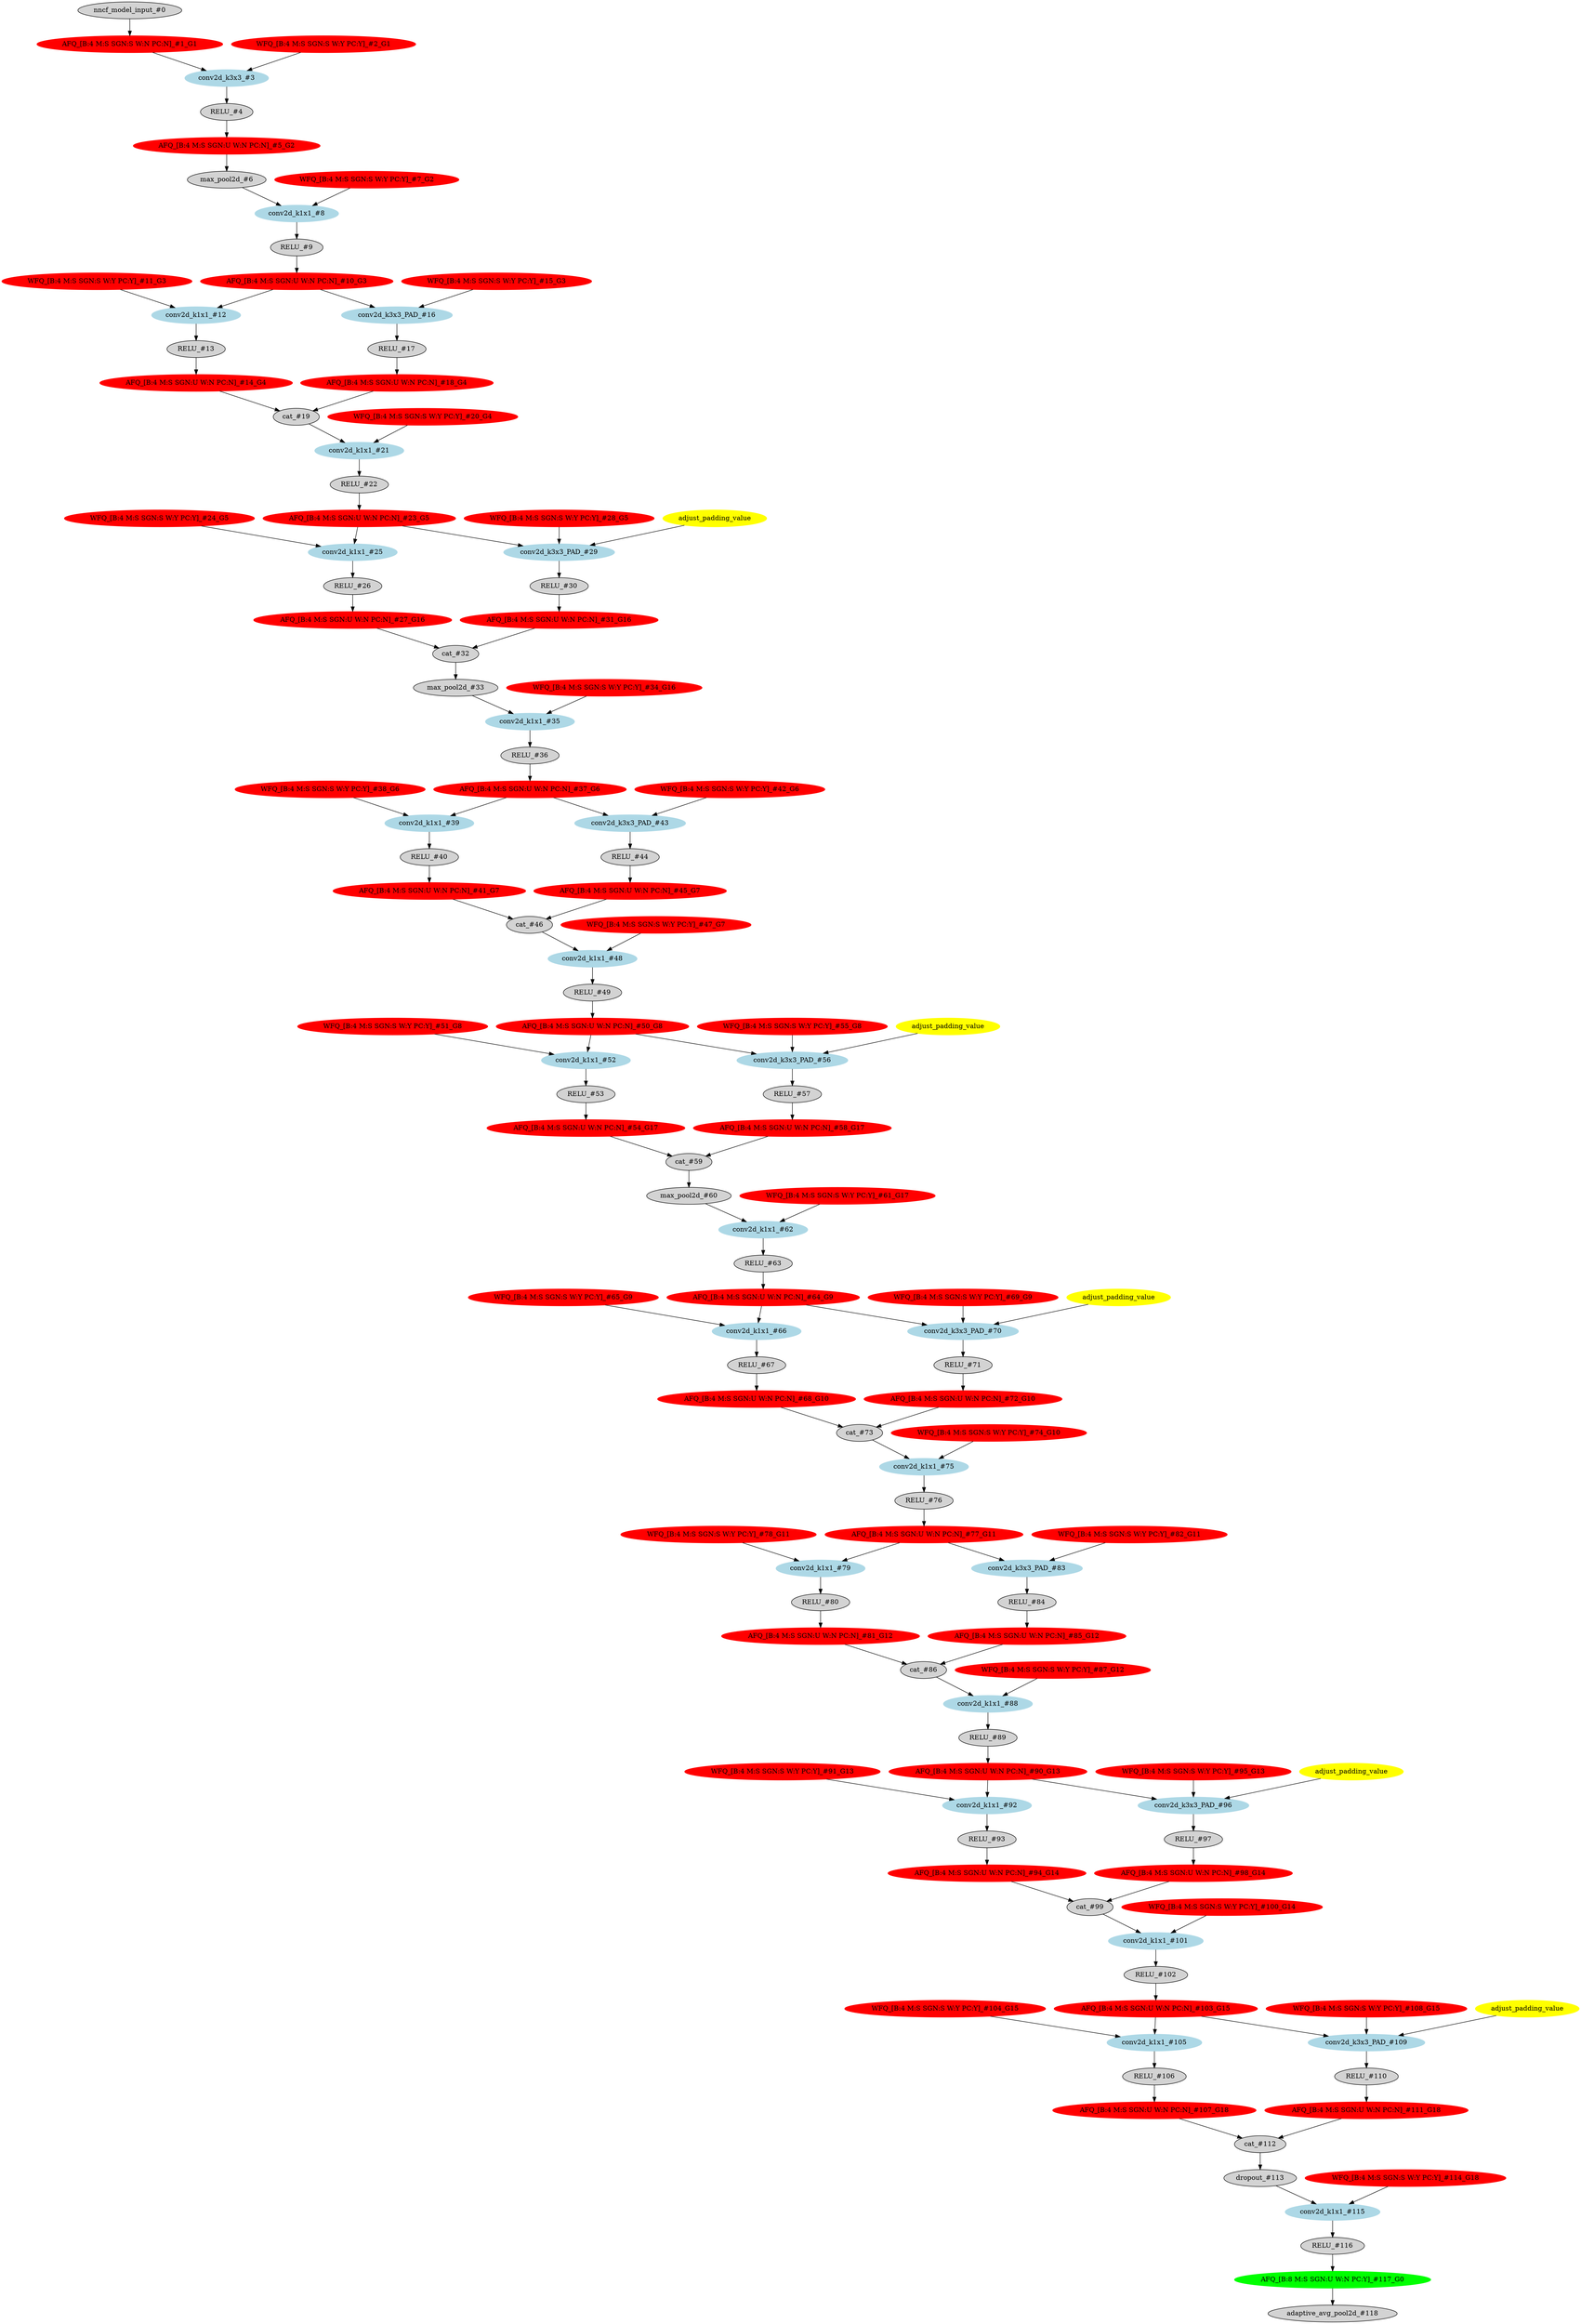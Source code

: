 strict digraph  {
"0 /nncf_model_input" [id=0, label="nncf_model_input_#0", scope="", style=filled, type=nncf_model_input];
"1 SymmetricQuantizer/symmetric_quantize" [color=red, id=1, label="AFQ_[B:4 M:S SGN:S W:N PC:N]_#1_G1", scope=SymmetricQuantizer, style=filled, type=symmetric_quantize];
"2 SqueezeNet/Sequential[features]/NNCFConv2d[0]/ModuleDict[pre_ops]/UpdateWeight[0]/SymmetricQuantizer[op]/symmetric_quantize" [color=red, id=2, label="WFQ_[B:4 M:S SGN:S W:Y PC:Y]_#2_G1", scope="SqueezeNet/Sequential[features]/NNCFConv2d[0]/ModuleDict[pre_ops]/UpdateWeight[0]/SymmetricQuantizer[op]", style=filled, type=symmetric_quantize];
"3 SqueezeNet/Sequential[features]/NNCFConv2d[0]/conv2d" [color=lightblue, id=3, label="conv2d_k3x3_#3", scope="SqueezeNet/Sequential[features]/NNCFConv2d[0]", style=filled, type=conv2d];
"4 SqueezeNet/Sequential[features]/ReLU[1]/RELU" [id=4, label="RELU_#4", scope="SqueezeNet/Sequential[features]/ReLU[1]", style=filled, type=RELU];
"5 SqueezeNet/Sequential[features]/ReLU[1]/SymmetricQuantizer/symmetric_quantize" [color=red, id=5, label="AFQ_[B:4 M:S SGN:U W:N PC:N]_#5_G2", scope="SqueezeNet/Sequential[features]/ReLU[1]/SymmetricQuantizer", style=filled, type=symmetric_quantize];
"6 SqueezeNet/Sequential[features]/MaxPool2d[2]/max_pool2d" [id=6, label="max_pool2d_#6", scope="SqueezeNet/Sequential[features]/MaxPool2d[2]", style=filled, type=max_pool2d];
"7 SqueezeNet/Sequential[features]/Fire[3]/NNCFConv2d[squeeze]/ModuleDict[pre_ops]/UpdateWeight[0]/SymmetricQuantizer[op]/symmetric_quantize" [color=red, id=7, label="WFQ_[B:4 M:S SGN:S W:Y PC:Y]_#7_G2", scope="SqueezeNet/Sequential[features]/Fire[3]/NNCFConv2d[squeeze]/ModuleDict[pre_ops]/UpdateWeight[0]/SymmetricQuantizer[op]", style=filled, type=symmetric_quantize];
"8 SqueezeNet/Sequential[features]/Fire[3]/NNCFConv2d[squeeze]/conv2d" [color=lightblue, id=8, label="conv2d_k1x1_#8", scope="SqueezeNet/Sequential[features]/Fire[3]/NNCFConv2d[squeeze]", style=filled, type=conv2d];
"9 SqueezeNet/Sequential[features]/Fire[3]/ReLU[squeeze_activation]/RELU" [id=9, label="RELU_#9", scope="SqueezeNet/Sequential[features]/Fire[3]/ReLU[squeeze_activation]", style=filled, type=RELU];
"10 SqueezeNet/Sequential[features]/Fire[3]/ReLU[squeeze_activation]/SymmetricQuantizer/symmetric_quantize" [color=red, id=10, label="AFQ_[B:4 M:S SGN:U W:N PC:N]_#10_G3", scope="SqueezeNet/Sequential[features]/Fire[3]/ReLU[squeeze_activation]/SymmetricQuantizer", style=filled, type=symmetric_quantize];
"11 SqueezeNet/Sequential[features]/Fire[3]/NNCFConv2d[expand1x1]/ModuleDict[pre_ops]/UpdateWeight[0]/SymmetricQuantizer[op]/symmetric_quantize" [color=red, id=11, label="WFQ_[B:4 M:S SGN:S W:Y PC:Y]_#11_G3", scope="SqueezeNet/Sequential[features]/Fire[3]/NNCFConv2d[expand1x1]/ModuleDict[pre_ops]/UpdateWeight[0]/SymmetricQuantizer[op]", style=filled, type=symmetric_quantize];
"12 SqueezeNet/Sequential[features]/Fire[3]/NNCFConv2d[expand1x1]/conv2d" [color=lightblue, id=12, label="conv2d_k1x1_#12", scope="SqueezeNet/Sequential[features]/Fire[3]/NNCFConv2d[expand1x1]", style=filled, type=conv2d];
"13 SqueezeNet/Sequential[features]/Fire[3]/ReLU[expand1x1_activation]/RELU" [id=13, label="RELU_#13", scope="SqueezeNet/Sequential[features]/Fire[3]/ReLU[expand1x1_activation]", style=filled, type=RELU];
"14 SqueezeNet/Sequential[features]/Fire[3]/ReLU[expand1x1_activation]/SymmetricQuantizer/symmetric_quantize" [color=red, id=14, label="AFQ_[B:4 M:S SGN:U W:N PC:N]_#14_G4", scope="SqueezeNet/Sequential[features]/Fire[3]/ReLU[expand1x1_activation]/SymmetricQuantizer", style=filled, type=symmetric_quantize];
"15 SqueezeNet/Sequential[features]/Fire[3]/NNCFConv2d[expand3x3]/ModuleDict[pre_ops]/UpdateWeight[0]/SymmetricQuantizer[op]/symmetric_quantize" [color=red, id=15, label="WFQ_[B:4 M:S SGN:S W:Y PC:Y]_#15_G3", scope="SqueezeNet/Sequential[features]/Fire[3]/NNCFConv2d[expand3x3]/ModuleDict[pre_ops]/UpdateWeight[0]/SymmetricQuantizer[op]", style=filled, type=symmetric_quantize];
"16 SqueezeNet/Sequential[features]/Fire[3]/NNCFConv2d[expand3x3]/conv2d" [color=lightblue, id=16, label="conv2d_k3x3_PAD_#16", scope="SqueezeNet/Sequential[features]/Fire[3]/NNCFConv2d[expand3x3]", style=filled, type=conv2d];
"17 SqueezeNet/Sequential[features]/Fire[3]/ReLU[expand3x3_activation]/RELU" [id=17, label="RELU_#17", scope="SqueezeNet/Sequential[features]/Fire[3]/ReLU[expand3x3_activation]", style=filled, type=RELU];
"18 SqueezeNet/Sequential[features]/Fire[3]/ReLU[expand3x3_activation]/SymmetricQuantizer/symmetric_quantize" [color=red, id=18, label="AFQ_[B:4 M:S SGN:U W:N PC:N]_#18_G4", scope="SqueezeNet/Sequential[features]/Fire[3]/ReLU[expand3x3_activation]/SymmetricQuantizer", style=filled, type=symmetric_quantize];
"19 SqueezeNet/Sequential[features]/Fire[3]/cat" [id=19, label="cat_#19", scope="SqueezeNet/Sequential[features]/Fire[3]", style=filled, type=cat];
"20 SqueezeNet/Sequential[features]/Fire[4]/NNCFConv2d[squeeze]/ModuleDict[pre_ops]/UpdateWeight[0]/SymmetricQuantizer[op]/symmetric_quantize" [color=red, id=20, label="WFQ_[B:4 M:S SGN:S W:Y PC:Y]_#20_G4", scope="SqueezeNet/Sequential[features]/Fire[4]/NNCFConv2d[squeeze]/ModuleDict[pre_ops]/UpdateWeight[0]/SymmetricQuantizer[op]", style=filled, type=symmetric_quantize];
"21 SqueezeNet/Sequential[features]/Fire[4]/NNCFConv2d[squeeze]/conv2d" [color=lightblue, id=21, label="conv2d_k1x1_#21", scope="SqueezeNet/Sequential[features]/Fire[4]/NNCFConv2d[squeeze]", style=filled, type=conv2d];
"22 SqueezeNet/Sequential[features]/Fire[4]/ReLU[squeeze_activation]/RELU" [id=22, label="RELU_#22", scope="SqueezeNet/Sequential[features]/Fire[4]/ReLU[squeeze_activation]", style=filled, type=RELU];
"23 SqueezeNet/Sequential[features]/Fire[4]/ReLU[squeeze_activation]/SymmetricQuantizer/symmetric_quantize" [color=red, id=23, label="AFQ_[B:4 M:S SGN:U W:N PC:N]_#23_G5", scope="SqueezeNet/Sequential[features]/Fire[4]/ReLU[squeeze_activation]/SymmetricQuantizer", style=filled, type=symmetric_quantize];
"24 SqueezeNet/Sequential[features]/Fire[4]/NNCFConv2d[expand1x1]/ModuleDict[pre_ops]/UpdateWeight[0]/SymmetricQuantizer[op]/symmetric_quantize" [color=red, id=24, label="WFQ_[B:4 M:S SGN:S W:Y PC:Y]_#24_G5", scope="SqueezeNet/Sequential[features]/Fire[4]/NNCFConv2d[expand1x1]/ModuleDict[pre_ops]/UpdateWeight[0]/SymmetricQuantizer[op]", style=filled, type=symmetric_quantize];
"25 SqueezeNet/Sequential[features]/Fire[4]/NNCFConv2d[expand1x1]/conv2d" [color=lightblue, id=25, label="conv2d_k1x1_#25", scope="SqueezeNet/Sequential[features]/Fire[4]/NNCFConv2d[expand1x1]", style=filled, type=conv2d];
"26 SqueezeNet/Sequential[features]/Fire[4]/ReLU[expand1x1_activation]/RELU" [id=26, label="RELU_#26", scope="SqueezeNet/Sequential[features]/Fire[4]/ReLU[expand1x1_activation]", style=filled, type=RELU];
"27 SqueezeNet/Sequential[features]/Fire[4]/ReLU[expand1x1_activation]/SymmetricQuantizer/symmetric_quantize" [color=red, id=27, label="AFQ_[B:4 M:S SGN:U W:N PC:N]_#27_G16", scope="SqueezeNet/Sequential[features]/Fire[4]/ReLU[expand1x1_activation]/SymmetricQuantizer", style=filled, type=symmetric_quantize];
"28 SqueezeNet/Sequential[features]/Fire[4]/NNCFConv2d[expand3x3]/ModuleDict[pre_ops]/UpdateWeight[1]/SymmetricQuantizer[op]/symmetric_quantize" [color=red, id=28, label="WFQ_[B:4 M:S SGN:S W:Y PC:Y]_#28_G5", scope="SqueezeNet/Sequential[features]/Fire[4]/NNCFConv2d[expand3x3]/ModuleDict[pre_ops]/UpdateWeight[1]/SymmetricQuantizer[op]", style=filled, type=symmetric_quantize];
"29 SqueezeNet/Sequential[features]/Fire[4]/NNCFConv2d[expand3x3]/conv2d" [color=lightblue, id=29, label="conv2d_k3x3_PAD_#29", scope="SqueezeNet/Sequential[features]/Fire[4]/NNCFConv2d[expand3x3]", style=filled, type=conv2d];
"30 SqueezeNet/Sequential[features]/Fire[4]/ReLU[expand3x3_activation]/RELU" [id=30, label="RELU_#30", scope="SqueezeNet/Sequential[features]/Fire[4]/ReLU[expand3x3_activation]", style=filled, type=RELU];
"31 SqueezeNet/Sequential[features]/Fire[4]/ReLU[expand3x3_activation]/SymmetricQuantizer/symmetric_quantize" [color=red, id=31, label="AFQ_[B:4 M:S SGN:U W:N PC:N]_#31_G16", scope="SqueezeNet/Sequential[features]/Fire[4]/ReLU[expand3x3_activation]/SymmetricQuantizer", style=filled, type=symmetric_quantize];
"32 SqueezeNet/Sequential[features]/Fire[4]/cat" [id=32, label="cat_#32", scope="SqueezeNet/Sequential[features]/Fire[4]", style=filled, type=cat];
"33 SqueezeNet/Sequential[features]/MaxPool2d[5]/max_pool2d" [id=33, label="max_pool2d_#33", scope="SqueezeNet/Sequential[features]/MaxPool2d[5]", style=filled, type=max_pool2d];
"34 SqueezeNet/Sequential[features]/Fire[6]/NNCFConv2d[squeeze]/ModuleDict[pre_ops]/UpdateWeight[0]/SymmetricQuantizer[op]/symmetric_quantize" [color=red, id=34, label="WFQ_[B:4 M:S SGN:S W:Y PC:Y]_#34_G16", scope="SqueezeNet/Sequential[features]/Fire[6]/NNCFConv2d[squeeze]/ModuleDict[pre_ops]/UpdateWeight[0]/SymmetricQuantizer[op]", style=filled, type=symmetric_quantize];
"35 SqueezeNet/Sequential[features]/Fire[6]/NNCFConv2d[squeeze]/conv2d" [color=lightblue, id=35, label="conv2d_k1x1_#35", scope="SqueezeNet/Sequential[features]/Fire[6]/NNCFConv2d[squeeze]", style=filled, type=conv2d];
"36 SqueezeNet/Sequential[features]/Fire[6]/ReLU[squeeze_activation]/RELU" [id=36, label="RELU_#36", scope="SqueezeNet/Sequential[features]/Fire[6]/ReLU[squeeze_activation]", style=filled, type=RELU];
"37 SqueezeNet/Sequential[features]/Fire[6]/ReLU[squeeze_activation]/SymmetricQuantizer/symmetric_quantize" [color=red, id=37, label="AFQ_[B:4 M:S SGN:U W:N PC:N]_#37_G6", scope="SqueezeNet/Sequential[features]/Fire[6]/ReLU[squeeze_activation]/SymmetricQuantizer", style=filled, type=symmetric_quantize];
"38 SqueezeNet/Sequential[features]/Fire[6]/NNCFConv2d[expand1x1]/ModuleDict[pre_ops]/UpdateWeight[0]/SymmetricQuantizer[op]/symmetric_quantize" [color=red, id=38, label="WFQ_[B:4 M:S SGN:S W:Y PC:Y]_#38_G6", scope="SqueezeNet/Sequential[features]/Fire[6]/NNCFConv2d[expand1x1]/ModuleDict[pre_ops]/UpdateWeight[0]/SymmetricQuantizer[op]", style=filled, type=symmetric_quantize];
"39 SqueezeNet/Sequential[features]/Fire[6]/NNCFConv2d[expand1x1]/conv2d" [color=lightblue, id=39, label="conv2d_k1x1_#39", scope="SqueezeNet/Sequential[features]/Fire[6]/NNCFConv2d[expand1x1]", style=filled, type=conv2d];
"40 SqueezeNet/Sequential[features]/Fire[6]/ReLU[expand1x1_activation]/RELU" [id=40, label="RELU_#40", scope="SqueezeNet/Sequential[features]/Fire[6]/ReLU[expand1x1_activation]", style=filled, type=RELU];
"41 SqueezeNet/Sequential[features]/Fire[6]/ReLU[expand1x1_activation]/SymmetricQuantizer/symmetric_quantize" [color=red, id=41, label="AFQ_[B:4 M:S SGN:U W:N PC:N]_#41_G7", scope="SqueezeNet/Sequential[features]/Fire[6]/ReLU[expand1x1_activation]/SymmetricQuantizer", style=filled, type=symmetric_quantize];
"42 SqueezeNet/Sequential[features]/Fire[6]/NNCFConv2d[expand3x3]/ModuleDict[pre_ops]/UpdateWeight[0]/SymmetricQuantizer[op]/symmetric_quantize" [color=red, id=42, label="WFQ_[B:4 M:S SGN:S W:Y PC:Y]_#42_G6", scope="SqueezeNet/Sequential[features]/Fire[6]/NNCFConv2d[expand3x3]/ModuleDict[pre_ops]/UpdateWeight[0]/SymmetricQuantizer[op]", style=filled, type=symmetric_quantize];
"43 SqueezeNet/Sequential[features]/Fire[6]/NNCFConv2d[expand3x3]/conv2d" [color=lightblue, id=43, label="conv2d_k3x3_PAD_#43", scope="SqueezeNet/Sequential[features]/Fire[6]/NNCFConv2d[expand3x3]", style=filled, type=conv2d];
"44 SqueezeNet/Sequential[features]/Fire[6]/ReLU[expand3x3_activation]/RELU" [id=44, label="RELU_#44", scope="SqueezeNet/Sequential[features]/Fire[6]/ReLU[expand3x3_activation]", style=filled, type=RELU];
"45 SqueezeNet/Sequential[features]/Fire[6]/ReLU[expand3x3_activation]/SymmetricQuantizer/symmetric_quantize" [color=red, id=45, label="AFQ_[B:4 M:S SGN:U W:N PC:N]_#45_G7", scope="SqueezeNet/Sequential[features]/Fire[6]/ReLU[expand3x3_activation]/SymmetricQuantizer", style=filled, type=symmetric_quantize];
"46 SqueezeNet/Sequential[features]/Fire[6]/cat" [id=46, label="cat_#46", scope="SqueezeNet/Sequential[features]/Fire[6]", style=filled, type=cat];
"47 SqueezeNet/Sequential[features]/Fire[7]/NNCFConv2d[squeeze]/ModuleDict[pre_ops]/UpdateWeight[0]/SymmetricQuantizer[op]/symmetric_quantize" [color=red, id=47, label="WFQ_[B:4 M:S SGN:S W:Y PC:Y]_#47_G7", scope="SqueezeNet/Sequential[features]/Fire[7]/NNCFConv2d[squeeze]/ModuleDict[pre_ops]/UpdateWeight[0]/SymmetricQuantizer[op]", style=filled, type=symmetric_quantize];
"48 SqueezeNet/Sequential[features]/Fire[7]/NNCFConv2d[squeeze]/conv2d" [color=lightblue, id=48, label="conv2d_k1x1_#48", scope="SqueezeNet/Sequential[features]/Fire[7]/NNCFConv2d[squeeze]", style=filled, type=conv2d];
"49 SqueezeNet/Sequential[features]/Fire[7]/ReLU[squeeze_activation]/RELU" [id=49, label="RELU_#49", scope="SqueezeNet/Sequential[features]/Fire[7]/ReLU[squeeze_activation]", style=filled, type=RELU];
"50 SqueezeNet/Sequential[features]/Fire[7]/ReLU[squeeze_activation]/SymmetricQuantizer/symmetric_quantize" [color=red, id=50, label="AFQ_[B:4 M:S SGN:U W:N PC:N]_#50_G8", scope="SqueezeNet/Sequential[features]/Fire[7]/ReLU[squeeze_activation]/SymmetricQuantizer", style=filled, type=symmetric_quantize];
"51 SqueezeNet/Sequential[features]/Fire[7]/NNCFConv2d[expand1x1]/ModuleDict[pre_ops]/UpdateWeight[0]/SymmetricQuantizer[op]/symmetric_quantize" [color=red, id=51, label="WFQ_[B:4 M:S SGN:S W:Y PC:Y]_#51_G8", scope="SqueezeNet/Sequential[features]/Fire[7]/NNCFConv2d[expand1x1]/ModuleDict[pre_ops]/UpdateWeight[0]/SymmetricQuantizer[op]", style=filled, type=symmetric_quantize];
"52 SqueezeNet/Sequential[features]/Fire[7]/NNCFConv2d[expand1x1]/conv2d" [color=lightblue, id=52, label="conv2d_k1x1_#52", scope="SqueezeNet/Sequential[features]/Fire[7]/NNCFConv2d[expand1x1]", style=filled, type=conv2d];
"53 SqueezeNet/Sequential[features]/Fire[7]/ReLU[expand1x1_activation]/RELU" [id=53, label="RELU_#53", scope="SqueezeNet/Sequential[features]/Fire[7]/ReLU[expand1x1_activation]", style=filled, type=RELU];
"54 SqueezeNet/Sequential[features]/Fire[7]/ReLU[expand1x1_activation]/SymmetricQuantizer/symmetric_quantize" [color=red, id=54, label="AFQ_[B:4 M:S SGN:U W:N PC:N]_#54_G17", scope="SqueezeNet/Sequential[features]/Fire[7]/ReLU[expand1x1_activation]/SymmetricQuantizer", style=filled, type=symmetric_quantize];
"55 SqueezeNet/Sequential[features]/Fire[7]/NNCFConv2d[expand3x3]/ModuleDict[pre_ops]/UpdateWeight[1]/SymmetricQuantizer[op]/symmetric_quantize" [color=red, id=55, label="WFQ_[B:4 M:S SGN:S W:Y PC:Y]_#55_G8", scope="SqueezeNet/Sequential[features]/Fire[7]/NNCFConv2d[expand3x3]/ModuleDict[pre_ops]/UpdateWeight[1]/SymmetricQuantizer[op]", style=filled, type=symmetric_quantize];
"56 SqueezeNet/Sequential[features]/Fire[7]/NNCFConv2d[expand3x3]/conv2d" [color=lightblue, id=56, label="conv2d_k3x3_PAD_#56", scope="SqueezeNet/Sequential[features]/Fire[7]/NNCFConv2d[expand3x3]", style=filled, type=conv2d];
"57 SqueezeNet/Sequential[features]/Fire[7]/ReLU[expand3x3_activation]/RELU" [id=57, label="RELU_#57", scope="SqueezeNet/Sequential[features]/Fire[7]/ReLU[expand3x3_activation]", style=filled, type=RELU];
"58 SqueezeNet/Sequential[features]/Fire[7]/ReLU[expand3x3_activation]/SymmetricQuantizer/symmetric_quantize" [color=red, id=58, label="AFQ_[B:4 M:S SGN:U W:N PC:N]_#58_G17", scope="SqueezeNet/Sequential[features]/Fire[7]/ReLU[expand3x3_activation]/SymmetricQuantizer", style=filled, type=symmetric_quantize];
"59 SqueezeNet/Sequential[features]/Fire[7]/cat" [id=59, label="cat_#59", scope="SqueezeNet/Sequential[features]/Fire[7]", style=filled, type=cat];
"60 SqueezeNet/Sequential[features]/MaxPool2d[8]/max_pool2d" [id=60, label="max_pool2d_#60", scope="SqueezeNet/Sequential[features]/MaxPool2d[8]", style=filled, type=max_pool2d];
"61 SqueezeNet/Sequential[features]/Fire[9]/NNCFConv2d[squeeze]/ModuleDict[pre_ops]/UpdateWeight[0]/SymmetricQuantizer[op]/symmetric_quantize" [color=red, id=61, label="WFQ_[B:4 M:S SGN:S W:Y PC:Y]_#61_G17", scope="SqueezeNet/Sequential[features]/Fire[9]/NNCFConv2d[squeeze]/ModuleDict[pre_ops]/UpdateWeight[0]/SymmetricQuantizer[op]", style=filled, type=symmetric_quantize];
"62 SqueezeNet/Sequential[features]/Fire[9]/NNCFConv2d[squeeze]/conv2d" [color=lightblue, id=62, label="conv2d_k1x1_#62", scope="SqueezeNet/Sequential[features]/Fire[9]/NNCFConv2d[squeeze]", style=filled, type=conv2d];
"63 SqueezeNet/Sequential[features]/Fire[9]/ReLU[squeeze_activation]/RELU" [id=63, label="RELU_#63", scope="SqueezeNet/Sequential[features]/Fire[9]/ReLU[squeeze_activation]", style=filled, type=RELU];
"64 SqueezeNet/Sequential[features]/Fire[9]/ReLU[squeeze_activation]/SymmetricQuantizer/symmetric_quantize" [color=red, id=64, label="AFQ_[B:4 M:S SGN:U W:N PC:N]_#64_G9", scope="SqueezeNet/Sequential[features]/Fire[9]/ReLU[squeeze_activation]/SymmetricQuantizer", style=filled, type=symmetric_quantize];
"65 SqueezeNet/Sequential[features]/Fire[9]/NNCFConv2d[expand1x1]/ModuleDict[pre_ops]/UpdateWeight[0]/SymmetricQuantizer[op]/symmetric_quantize" [color=red, id=65, label="WFQ_[B:4 M:S SGN:S W:Y PC:Y]_#65_G9", scope="SqueezeNet/Sequential[features]/Fire[9]/NNCFConv2d[expand1x1]/ModuleDict[pre_ops]/UpdateWeight[0]/SymmetricQuantizer[op]", style=filled, type=symmetric_quantize];
"66 SqueezeNet/Sequential[features]/Fire[9]/NNCFConv2d[expand1x1]/conv2d" [color=lightblue, id=66, label="conv2d_k1x1_#66", scope="SqueezeNet/Sequential[features]/Fire[9]/NNCFConv2d[expand1x1]", style=filled, type=conv2d];
"67 SqueezeNet/Sequential[features]/Fire[9]/ReLU[expand1x1_activation]/RELU" [id=67, label="RELU_#67", scope="SqueezeNet/Sequential[features]/Fire[9]/ReLU[expand1x1_activation]", style=filled, type=RELU];
"68 SqueezeNet/Sequential[features]/Fire[9]/ReLU[expand1x1_activation]/SymmetricQuantizer/symmetric_quantize" [color=red, id=68, label="AFQ_[B:4 M:S SGN:U W:N PC:N]_#68_G10", scope="SqueezeNet/Sequential[features]/Fire[9]/ReLU[expand1x1_activation]/SymmetricQuantizer", style=filled, type=symmetric_quantize];
"69 SqueezeNet/Sequential[features]/Fire[9]/NNCFConv2d[expand3x3]/ModuleDict[pre_ops]/UpdateWeight[1]/SymmetricQuantizer[op]/symmetric_quantize" [color=red, id=69, label="WFQ_[B:4 M:S SGN:S W:Y PC:Y]_#69_G9", scope="SqueezeNet/Sequential[features]/Fire[9]/NNCFConv2d[expand3x3]/ModuleDict[pre_ops]/UpdateWeight[1]/SymmetricQuantizer[op]", style=filled, type=symmetric_quantize];
"70 SqueezeNet/Sequential[features]/Fire[9]/NNCFConv2d[expand3x3]/conv2d" [color=lightblue, id=70, label="conv2d_k3x3_PAD_#70", scope="SqueezeNet/Sequential[features]/Fire[9]/NNCFConv2d[expand3x3]", style=filled, type=conv2d];
"71 SqueezeNet/Sequential[features]/Fire[9]/ReLU[expand3x3_activation]/RELU" [id=71, label="RELU_#71", scope="SqueezeNet/Sequential[features]/Fire[9]/ReLU[expand3x3_activation]", style=filled, type=RELU];
"72 SqueezeNet/Sequential[features]/Fire[9]/ReLU[expand3x3_activation]/SymmetricQuantizer/symmetric_quantize" [color=red, id=72, label="AFQ_[B:4 M:S SGN:U W:N PC:N]_#72_G10", scope="SqueezeNet/Sequential[features]/Fire[9]/ReLU[expand3x3_activation]/SymmetricQuantizer", style=filled, type=symmetric_quantize];
"73 SqueezeNet/Sequential[features]/Fire[9]/cat" [id=73, label="cat_#73", scope="SqueezeNet/Sequential[features]/Fire[9]", style=filled, type=cat];
"74 SqueezeNet/Sequential[features]/Fire[10]/NNCFConv2d[squeeze]/ModuleDict[pre_ops]/UpdateWeight[0]/SymmetricQuantizer[op]/symmetric_quantize" [color=red, id=74, label="WFQ_[B:4 M:S SGN:S W:Y PC:Y]_#74_G10", scope="SqueezeNet/Sequential[features]/Fire[10]/NNCFConv2d[squeeze]/ModuleDict[pre_ops]/UpdateWeight[0]/SymmetricQuantizer[op]", style=filled, type=symmetric_quantize];
"75 SqueezeNet/Sequential[features]/Fire[10]/NNCFConv2d[squeeze]/conv2d" [color=lightblue, id=75, label="conv2d_k1x1_#75", scope="SqueezeNet/Sequential[features]/Fire[10]/NNCFConv2d[squeeze]", style=filled, type=conv2d];
"76 SqueezeNet/Sequential[features]/Fire[10]/ReLU[squeeze_activation]/RELU" [id=76, label="RELU_#76", scope="SqueezeNet/Sequential[features]/Fire[10]/ReLU[squeeze_activation]", style=filled, type=RELU];
"77 SqueezeNet/Sequential[features]/Fire[10]/ReLU[squeeze_activation]/SymmetricQuantizer/symmetric_quantize" [color=red, id=77, label="AFQ_[B:4 M:S SGN:U W:N PC:N]_#77_G11", scope="SqueezeNet/Sequential[features]/Fire[10]/ReLU[squeeze_activation]/SymmetricQuantizer", style=filled, type=symmetric_quantize];
"78 SqueezeNet/Sequential[features]/Fire[10]/NNCFConv2d[expand1x1]/ModuleDict[pre_ops]/UpdateWeight[0]/SymmetricQuantizer[op]/symmetric_quantize" [color=red, id=78, label="WFQ_[B:4 M:S SGN:S W:Y PC:Y]_#78_G11", scope="SqueezeNet/Sequential[features]/Fire[10]/NNCFConv2d[expand1x1]/ModuleDict[pre_ops]/UpdateWeight[0]/SymmetricQuantizer[op]", style=filled, type=symmetric_quantize];
"79 SqueezeNet/Sequential[features]/Fire[10]/NNCFConv2d[expand1x1]/conv2d" [color=lightblue, id=79, label="conv2d_k1x1_#79", scope="SqueezeNet/Sequential[features]/Fire[10]/NNCFConv2d[expand1x1]", style=filled, type=conv2d];
"80 SqueezeNet/Sequential[features]/Fire[10]/ReLU[expand1x1_activation]/RELU" [id=80, label="RELU_#80", scope="SqueezeNet/Sequential[features]/Fire[10]/ReLU[expand1x1_activation]", style=filled, type=RELU];
"81 SqueezeNet/Sequential[features]/Fire[10]/ReLU[expand1x1_activation]/SymmetricQuantizer/symmetric_quantize" [color=red, id=81, label="AFQ_[B:4 M:S SGN:U W:N PC:N]_#81_G12", scope="SqueezeNet/Sequential[features]/Fire[10]/ReLU[expand1x1_activation]/SymmetricQuantizer", style=filled, type=symmetric_quantize];
"82 SqueezeNet/Sequential[features]/Fire[10]/NNCFConv2d[expand3x3]/ModuleDict[pre_ops]/UpdateWeight[0]/SymmetricQuantizer[op]/symmetric_quantize" [color=red, id=82, label="WFQ_[B:4 M:S SGN:S W:Y PC:Y]_#82_G11", scope="SqueezeNet/Sequential[features]/Fire[10]/NNCFConv2d[expand3x3]/ModuleDict[pre_ops]/UpdateWeight[0]/SymmetricQuantizer[op]", style=filled, type=symmetric_quantize];
"83 SqueezeNet/Sequential[features]/Fire[10]/NNCFConv2d[expand3x3]/conv2d" [color=lightblue, id=83, label="conv2d_k3x3_PAD_#83", scope="SqueezeNet/Sequential[features]/Fire[10]/NNCFConv2d[expand3x3]", style=filled, type=conv2d];
"84 SqueezeNet/Sequential[features]/Fire[10]/ReLU[expand3x3_activation]/RELU" [id=84, label="RELU_#84", scope="SqueezeNet/Sequential[features]/Fire[10]/ReLU[expand3x3_activation]", style=filled, type=RELU];
"85 SqueezeNet/Sequential[features]/Fire[10]/ReLU[expand3x3_activation]/SymmetricQuantizer/symmetric_quantize" [color=red, id=85, label="AFQ_[B:4 M:S SGN:U W:N PC:N]_#85_G12", scope="SqueezeNet/Sequential[features]/Fire[10]/ReLU[expand3x3_activation]/SymmetricQuantizer", style=filled, type=symmetric_quantize];
"86 SqueezeNet/Sequential[features]/Fire[10]/cat" [id=86, label="cat_#86", scope="SqueezeNet/Sequential[features]/Fire[10]", style=filled, type=cat];
"87 SqueezeNet/Sequential[features]/Fire[11]/NNCFConv2d[squeeze]/ModuleDict[pre_ops]/UpdateWeight[0]/SymmetricQuantizer[op]/symmetric_quantize" [color=red, id=87, label="WFQ_[B:4 M:S SGN:S W:Y PC:Y]_#87_G12", scope="SqueezeNet/Sequential[features]/Fire[11]/NNCFConv2d[squeeze]/ModuleDict[pre_ops]/UpdateWeight[0]/SymmetricQuantizer[op]", style=filled, type=symmetric_quantize];
"88 SqueezeNet/Sequential[features]/Fire[11]/NNCFConv2d[squeeze]/conv2d" [color=lightblue, id=88, label="conv2d_k1x1_#88", scope="SqueezeNet/Sequential[features]/Fire[11]/NNCFConv2d[squeeze]", style=filled, type=conv2d];
"89 SqueezeNet/Sequential[features]/Fire[11]/ReLU[squeeze_activation]/RELU" [id=89, label="RELU_#89", scope="SqueezeNet/Sequential[features]/Fire[11]/ReLU[squeeze_activation]", style=filled, type=RELU];
"90 SqueezeNet/Sequential[features]/Fire[11]/ReLU[squeeze_activation]/SymmetricQuantizer/symmetric_quantize" [color=red, id=90, label="AFQ_[B:4 M:S SGN:U W:N PC:N]_#90_G13", scope="SqueezeNet/Sequential[features]/Fire[11]/ReLU[squeeze_activation]/SymmetricQuantizer", style=filled, type=symmetric_quantize];
"91 SqueezeNet/Sequential[features]/Fire[11]/NNCFConv2d[expand1x1]/ModuleDict[pre_ops]/UpdateWeight[0]/SymmetricQuantizer[op]/symmetric_quantize" [color=red, id=91, label="WFQ_[B:4 M:S SGN:S W:Y PC:Y]_#91_G13", scope="SqueezeNet/Sequential[features]/Fire[11]/NNCFConv2d[expand1x1]/ModuleDict[pre_ops]/UpdateWeight[0]/SymmetricQuantizer[op]", style=filled, type=symmetric_quantize];
"92 SqueezeNet/Sequential[features]/Fire[11]/NNCFConv2d[expand1x1]/conv2d" [color=lightblue, id=92, label="conv2d_k1x1_#92", scope="SqueezeNet/Sequential[features]/Fire[11]/NNCFConv2d[expand1x1]", style=filled, type=conv2d];
"93 SqueezeNet/Sequential[features]/Fire[11]/ReLU[expand1x1_activation]/RELU" [id=93, label="RELU_#93", scope="SqueezeNet/Sequential[features]/Fire[11]/ReLU[expand1x1_activation]", style=filled, type=RELU];
"94 SqueezeNet/Sequential[features]/Fire[11]/ReLU[expand1x1_activation]/SymmetricQuantizer/symmetric_quantize" [color=red, id=94, label="AFQ_[B:4 M:S SGN:U W:N PC:N]_#94_G14", scope="SqueezeNet/Sequential[features]/Fire[11]/ReLU[expand1x1_activation]/SymmetricQuantizer", style=filled, type=symmetric_quantize];
"95 SqueezeNet/Sequential[features]/Fire[11]/NNCFConv2d[expand3x3]/ModuleDict[pre_ops]/UpdateWeight[1]/SymmetricQuantizer[op]/symmetric_quantize" [color=red, id=95, label="WFQ_[B:4 M:S SGN:S W:Y PC:Y]_#95_G13", scope="SqueezeNet/Sequential[features]/Fire[11]/NNCFConv2d[expand3x3]/ModuleDict[pre_ops]/UpdateWeight[1]/SymmetricQuantizer[op]", style=filled, type=symmetric_quantize];
"96 SqueezeNet/Sequential[features]/Fire[11]/NNCFConv2d[expand3x3]/conv2d" [color=lightblue, id=96, label="conv2d_k3x3_PAD_#96", scope="SqueezeNet/Sequential[features]/Fire[11]/NNCFConv2d[expand3x3]", style=filled, type=conv2d];
"97 SqueezeNet/Sequential[features]/Fire[11]/ReLU[expand3x3_activation]/RELU" [id=97, label="RELU_#97", scope="SqueezeNet/Sequential[features]/Fire[11]/ReLU[expand3x3_activation]", style=filled, type=RELU];
"98 SqueezeNet/Sequential[features]/Fire[11]/ReLU[expand3x3_activation]/SymmetricQuantizer/symmetric_quantize" [color=red, id=98, label="AFQ_[B:4 M:S SGN:U W:N PC:N]_#98_G14", scope="SqueezeNet/Sequential[features]/Fire[11]/ReLU[expand3x3_activation]/SymmetricQuantizer", style=filled, type=symmetric_quantize];
"99 SqueezeNet/Sequential[features]/Fire[11]/cat" [id=99, label="cat_#99", scope="SqueezeNet/Sequential[features]/Fire[11]", style=filled, type=cat];
"100 SqueezeNet/Sequential[features]/Fire[12]/NNCFConv2d[squeeze]/ModuleDict[pre_ops]/UpdateWeight[0]/SymmetricQuantizer[op]/symmetric_quantize" [color=red, id=100, label="WFQ_[B:4 M:S SGN:S W:Y PC:Y]_#100_G14", scope="SqueezeNet/Sequential[features]/Fire[12]/NNCFConv2d[squeeze]/ModuleDict[pre_ops]/UpdateWeight[0]/SymmetricQuantizer[op]", style=filled, type=symmetric_quantize];
"101 SqueezeNet/Sequential[features]/Fire[12]/NNCFConv2d[squeeze]/conv2d" [color=lightblue, id=101, label="conv2d_k1x1_#101", scope="SqueezeNet/Sequential[features]/Fire[12]/NNCFConv2d[squeeze]", style=filled, type=conv2d];
"102 SqueezeNet/Sequential[features]/Fire[12]/ReLU[squeeze_activation]/RELU" [id=102, label="RELU_#102", scope="SqueezeNet/Sequential[features]/Fire[12]/ReLU[squeeze_activation]", style=filled, type=RELU];
"103 SqueezeNet/Sequential[features]/Fire[12]/ReLU[squeeze_activation]/SymmetricQuantizer/symmetric_quantize" [color=red, id=103, label="AFQ_[B:4 M:S SGN:U W:N PC:N]_#103_G15", scope="SqueezeNet/Sequential[features]/Fire[12]/ReLU[squeeze_activation]/SymmetricQuantizer", style=filled, type=symmetric_quantize];
"104 SqueezeNet/Sequential[features]/Fire[12]/NNCFConv2d[expand1x1]/ModuleDict[pre_ops]/UpdateWeight[0]/SymmetricQuantizer[op]/symmetric_quantize" [color=red, id=104, label="WFQ_[B:4 M:S SGN:S W:Y PC:Y]_#104_G15", scope="SqueezeNet/Sequential[features]/Fire[12]/NNCFConv2d[expand1x1]/ModuleDict[pre_ops]/UpdateWeight[0]/SymmetricQuantizer[op]", style=filled, type=symmetric_quantize];
"105 SqueezeNet/Sequential[features]/Fire[12]/NNCFConv2d[expand1x1]/conv2d" [color=lightblue, id=105, label="conv2d_k1x1_#105", scope="SqueezeNet/Sequential[features]/Fire[12]/NNCFConv2d[expand1x1]", style=filled, type=conv2d];
"106 SqueezeNet/Sequential[features]/Fire[12]/ReLU[expand1x1_activation]/RELU" [id=106, label="RELU_#106", scope="SqueezeNet/Sequential[features]/Fire[12]/ReLU[expand1x1_activation]", style=filled, type=RELU];
"107 SqueezeNet/Sequential[features]/Fire[12]/ReLU[expand1x1_activation]/SymmetricQuantizer/symmetric_quantize" [color=red, id=107, label="AFQ_[B:4 M:S SGN:U W:N PC:N]_#107_G18", scope="SqueezeNet/Sequential[features]/Fire[12]/ReLU[expand1x1_activation]/SymmetricQuantizer", style=filled, type=symmetric_quantize];
"108 SqueezeNet/Sequential[features]/Fire[12]/NNCFConv2d[expand3x3]/ModuleDict[pre_ops]/UpdateWeight[1]/SymmetricQuantizer[op]/symmetric_quantize" [color=red, id=108, label="WFQ_[B:4 M:S SGN:S W:Y PC:Y]_#108_G15", scope="SqueezeNet/Sequential[features]/Fire[12]/NNCFConv2d[expand3x3]/ModuleDict[pre_ops]/UpdateWeight[1]/SymmetricQuantizer[op]", style=filled, type=symmetric_quantize];
"109 SqueezeNet/Sequential[features]/Fire[12]/NNCFConv2d[expand3x3]/conv2d" [color=lightblue, id=109, label="conv2d_k3x3_PAD_#109", scope="SqueezeNet/Sequential[features]/Fire[12]/NNCFConv2d[expand3x3]", style=filled, type=conv2d];
"110 SqueezeNet/Sequential[features]/Fire[12]/ReLU[expand3x3_activation]/RELU" [id=110, label="RELU_#110", scope="SqueezeNet/Sequential[features]/Fire[12]/ReLU[expand3x3_activation]", style=filled, type=RELU];
"111 SqueezeNet/Sequential[features]/Fire[12]/ReLU[expand3x3_activation]/SymmetricQuantizer/symmetric_quantize" [color=red, id=111, label="AFQ_[B:4 M:S SGN:U W:N PC:N]_#111_G18", scope="SqueezeNet/Sequential[features]/Fire[12]/ReLU[expand3x3_activation]/SymmetricQuantizer", style=filled, type=symmetric_quantize];
"112 SqueezeNet/Sequential[features]/Fire[12]/cat" [id=112, label="cat_#112", scope="SqueezeNet/Sequential[features]/Fire[12]", style=filled, type=cat];
"113 SqueezeNet/Sequential[classifier]/Dropout[0]/dropout" [id=113, label="dropout_#113", scope="SqueezeNet/Sequential[classifier]/Dropout[0]", style=filled, type=dropout];
"114 SqueezeNet/Sequential[classifier]/NNCFConv2d[1]/ModuleDict[pre_ops]/UpdateWeight[0]/SymmetricQuantizer[op]/symmetric_quantize" [color=red, id=114, label="WFQ_[B:4 M:S SGN:S W:Y PC:Y]_#114_G18", scope="SqueezeNet/Sequential[classifier]/NNCFConv2d[1]/ModuleDict[pre_ops]/UpdateWeight[0]/SymmetricQuantizer[op]", style=filled, type=symmetric_quantize];
"115 SqueezeNet/Sequential[classifier]/NNCFConv2d[1]/conv2d" [color=lightblue, id=115, label="conv2d_k1x1_#115", scope="SqueezeNet/Sequential[classifier]/NNCFConv2d[1]", style=filled, type=conv2d];
"116 SqueezeNet/Sequential[classifier]/ReLU[2]/RELU" [id=116, label="RELU_#116", scope="SqueezeNet/Sequential[classifier]/ReLU[2]", style=filled, type=RELU];
"117 SqueezeNet/Sequential[classifier]/ReLU[2]/SymmetricQuantizer/symmetric_quantize" [color=green, id=117, label="AFQ_[B:8 M:S SGN:U W:N PC:Y]_#117_G0", scope="SqueezeNet/Sequential[classifier]/ReLU[2]/SymmetricQuantizer", style=filled, type=symmetric_quantize];
"118 SqueezeNet/Sequential[classifier]/AdaptiveAvgPool2d[3]/adaptive_avg_pool2d" [id=118, label="adaptive_avg_pool2d_#118", scope="SqueezeNet/Sequential[classifier]/AdaptiveAvgPool2d[3]", style=filled, type=adaptive_avg_pool2d];
"29 SqueezeNet/Sequential[features]/Fire[4]/NNCFConv2d[expand3x3]/conv2d_apad" [color=yellow, label=adjust_padding_value, style=filled, type=""];
"56 SqueezeNet/Sequential[features]/Fire[7]/NNCFConv2d[expand3x3]/conv2d_apad" [color=yellow, label=adjust_padding_value, style=filled, type=""];
"70 SqueezeNet/Sequential[features]/Fire[9]/NNCFConv2d[expand3x3]/conv2d_apad" [color=yellow, label=adjust_padding_value, style=filled, type=""];
"96 SqueezeNet/Sequential[features]/Fire[11]/NNCFConv2d[expand3x3]/conv2d_apad" [color=yellow, label=adjust_padding_value, style=filled, type=""];
"109 SqueezeNet/Sequential[features]/Fire[12]/NNCFConv2d[expand3x3]/conv2d_apad" [color=yellow, label=adjust_padding_value, style=filled, type=""];
"0 /nncf_model_input" -> "1 SymmetricQuantizer/symmetric_quantize";
"1 SymmetricQuantizer/symmetric_quantize" -> "3 SqueezeNet/Sequential[features]/NNCFConv2d[0]/conv2d";
"2 SqueezeNet/Sequential[features]/NNCFConv2d[0]/ModuleDict[pre_ops]/UpdateWeight[0]/SymmetricQuantizer[op]/symmetric_quantize" -> "3 SqueezeNet/Sequential[features]/NNCFConv2d[0]/conv2d";
"3 SqueezeNet/Sequential[features]/NNCFConv2d[0]/conv2d" -> "4 SqueezeNet/Sequential[features]/ReLU[1]/RELU";
"4 SqueezeNet/Sequential[features]/ReLU[1]/RELU" -> "5 SqueezeNet/Sequential[features]/ReLU[1]/SymmetricQuantizer/symmetric_quantize";
"5 SqueezeNet/Sequential[features]/ReLU[1]/SymmetricQuantizer/symmetric_quantize" -> "6 SqueezeNet/Sequential[features]/MaxPool2d[2]/max_pool2d";
"6 SqueezeNet/Sequential[features]/MaxPool2d[2]/max_pool2d" -> "8 SqueezeNet/Sequential[features]/Fire[3]/NNCFConv2d[squeeze]/conv2d";
"7 SqueezeNet/Sequential[features]/Fire[3]/NNCFConv2d[squeeze]/ModuleDict[pre_ops]/UpdateWeight[0]/SymmetricQuantizer[op]/symmetric_quantize" -> "8 SqueezeNet/Sequential[features]/Fire[3]/NNCFConv2d[squeeze]/conv2d";
"8 SqueezeNet/Sequential[features]/Fire[3]/NNCFConv2d[squeeze]/conv2d" -> "9 SqueezeNet/Sequential[features]/Fire[3]/ReLU[squeeze_activation]/RELU";
"9 SqueezeNet/Sequential[features]/Fire[3]/ReLU[squeeze_activation]/RELU" -> "10 SqueezeNet/Sequential[features]/Fire[3]/ReLU[squeeze_activation]/SymmetricQuantizer/symmetric_quantize";
"10 SqueezeNet/Sequential[features]/Fire[3]/ReLU[squeeze_activation]/SymmetricQuantizer/symmetric_quantize" -> "12 SqueezeNet/Sequential[features]/Fire[3]/NNCFConv2d[expand1x1]/conv2d";
"10 SqueezeNet/Sequential[features]/Fire[3]/ReLU[squeeze_activation]/SymmetricQuantizer/symmetric_quantize" -> "16 SqueezeNet/Sequential[features]/Fire[3]/NNCFConv2d[expand3x3]/conv2d";
"11 SqueezeNet/Sequential[features]/Fire[3]/NNCFConv2d[expand1x1]/ModuleDict[pre_ops]/UpdateWeight[0]/SymmetricQuantizer[op]/symmetric_quantize" -> "12 SqueezeNet/Sequential[features]/Fire[3]/NNCFConv2d[expand1x1]/conv2d";
"12 SqueezeNet/Sequential[features]/Fire[3]/NNCFConv2d[expand1x1]/conv2d" -> "13 SqueezeNet/Sequential[features]/Fire[3]/ReLU[expand1x1_activation]/RELU";
"13 SqueezeNet/Sequential[features]/Fire[3]/ReLU[expand1x1_activation]/RELU" -> "14 SqueezeNet/Sequential[features]/Fire[3]/ReLU[expand1x1_activation]/SymmetricQuantizer/symmetric_quantize";
"14 SqueezeNet/Sequential[features]/Fire[3]/ReLU[expand1x1_activation]/SymmetricQuantizer/symmetric_quantize" -> "19 SqueezeNet/Sequential[features]/Fire[3]/cat";
"15 SqueezeNet/Sequential[features]/Fire[3]/NNCFConv2d[expand3x3]/ModuleDict[pre_ops]/UpdateWeight[0]/SymmetricQuantizer[op]/symmetric_quantize" -> "16 SqueezeNet/Sequential[features]/Fire[3]/NNCFConv2d[expand3x3]/conv2d";
"16 SqueezeNet/Sequential[features]/Fire[3]/NNCFConv2d[expand3x3]/conv2d" -> "17 SqueezeNet/Sequential[features]/Fire[3]/ReLU[expand3x3_activation]/RELU";
"17 SqueezeNet/Sequential[features]/Fire[3]/ReLU[expand3x3_activation]/RELU" -> "18 SqueezeNet/Sequential[features]/Fire[3]/ReLU[expand3x3_activation]/SymmetricQuantizer/symmetric_quantize";
"18 SqueezeNet/Sequential[features]/Fire[3]/ReLU[expand3x3_activation]/SymmetricQuantizer/symmetric_quantize" -> "19 SqueezeNet/Sequential[features]/Fire[3]/cat";
"19 SqueezeNet/Sequential[features]/Fire[3]/cat" -> "21 SqueezeNet/Sequential[features]/Fire[4]/NNCFConv2d[squeeze]/conv2d";
"20 SqueezeNet/Sequential[features]/Fire[4]/NNCFConv2d[squeeze]/ModuleDict[pre_ops]/UpdateWeight[0]/SymmetricQuantizer[op]/symmetric_quantize" -> "21 SqueezeNet/Sequential[features]/Fire[4]/NNCFConv2d[squeeze]/conv2d";
"21 SqueezeNet/Sequential[features]/Fire[4]/NNCFConv2d[squeeze]/conv2d" -> "22 SqueezeNet/Sequential[features]/Fire[4]/ReLU[squeeze_activation]/RELU";
"22 SqueezeNet/Sequential[features]/Fire[4]/ReLU[squeeze_activation]/RELU" -> "23 SqueezeNet/Sequential[features]/Fire[4]/ReLU[squeeze_activation]/SymmetricQuantizer/symmetric_quantize";
"23 SqueezeNet/Sequential[features]/Fire[4]/ReLU[squeeze_activation]/SymmetricQuantizer/symmetric_quantize" -> "25 SqueezeNet/Sequential[features]/Fire[4]/NNCFConv2d[expand1x1]/conv2d";
"23 SqueezeNet/Sequential[features]/Fire[4]/ReLU[squeeze_activation]/SymmetricQuantizer/symmetric_quantize" -> "29 SqueezeNet/Sequential[features]/Fire[4]/NNCFConv2d[expand3x3]/conv2d";
"24 SqueezeNet/Sequential[features]/Fire[4]/NNCFConv2d[expand1x1]/ModuleDict[pre_ops]/UpdateWeight[0]/SymmetricQuantizer[op]/symmetric_quantize" -> "25 SqueezeNet/Sequential[features]/Fire[4]/NNCFConv2d[expand1x1]/conv2d";
"25 SqueezeNet/Sequential[features]/Fire[4]/NNCFConv2d[expand1x1]/conv2d" -> "26 SqueezeNet/Sequential[features]/Fire[4]/ReLU[expand1x1_activation]/RELU";
"26 SqueezeNet/Sequential[features]/Fire[4]/ReLU[expand1x1_activation]/RELU" -> "27 SqueezeNet/Sequential[features]/Fire[4]/ReLU[expand1x1_activation]/SymmetricQuantizer/symmetric_quantize";
"27 SqueezeNet/Sequential[features]/Fire[4]/ReLU[expand1x1_activation]/SymmetricQuantizer/symmetric_quantize" -> "32 SqueezeNet/Sequential[features]/Fire[4]/cat";
"28 SqueezeNet/Sequential[features]/Fire[4]/NNCFConv2d[expand3x3]/ModuleDict[pre_ops]/UpdateWeight[1]/SymmetricQuantizer[op]/symmetric_quantize" -> "29 SqueezeNet/Sequential[features]/Fire[4]/NNCFConv2d[expand3x3]/conv2d";
"29 SqueezeNet/Sequential[features]/Fire[4]/NNCFConv2d[expand3x3]/conv2d" -> "30 SqueezeNet/Sequential[features]/Fire[4]/ReLU[expand3x3_activation]/RELU";
"30 SqueezeNet/Sequential[features]/Fire[4]/ReLU[expand3x3_activation]/RELU" -> "31 SqueezeNet/Sequential[features]/Fire[4]/ReLU[expand3x3_activation]/SymmetricQuantizer/symmetric_quantize";
"31 SqueezeNet/Sequential[features]/Fire[4]/ReLU[expand3x3_activation]/SymmetricQuantizer/symmetric_quantize" -> "32 SqueezeNet/Sequential[features]/Fire[4]/cat";
"32 SqueezeNet/Sequential[features]/Fire[4]/cat" -> "33 SqueezeNet/Sequential[features]/MaxPool2d[5]/max_pool2d";
"33 SqueezeNet/Sequential[features]/MaxPool2d[5]/max_pool2d" -> "35 SqueezeNet/Sequential[features]/Fire[6]/NNCFConv2d[squeeze]/conv2d";
"34 SqueezeNet/Sequential[features]/Fire[6]/NNCFConv2d[squeeze]/ModuleDict[pre_ops]/UpdateWeight[0]/SymmetricQuantizer[op]/symmetric_quantize" -> "35 SqueezeNet/Sequential[features]/Fire[6]/NNCFConv2d[squeeze]/conv2d";
"35 SqueezeNet/Sequential[features]/Fire[6]/NNCFConv2d[squeeze]/conv2d" -> "36 SqueezeNet/Sequential[features]/Fire[6]/ReLU[squeeze_activation]/RELU";
"36 SqueezeNet/Sequential[features]/Fire[6]/ReLU[squeeze_activation]/RELU" -> "37 SqueezeNet/Sequential[features]/Fire[6]/ReLU[squeeze_activation]/SymmetricQuantizer/symmetric_quantize";
"37 SqueezeNet/Sequential[features]/Fire[6]/ReLU[squeeze_activation]/SymmetricQuantizer/symmetric_quantize" -> "39 SqueezeNet/Sequential[features]/Fire[6]/NNCFConv2d[expand1x1]/conv2d";
"37 SqueezeNet/Sequential[features]/Fire[6]/ReLU[squeeze_activation]/SymmetricQuantizer/symmetric_quantize" -> "43 SqueezeNet/Sequential[features]/Fire[6]/NNCFConv2d[expand3x3]/conv2d";
"38 SqueezeNet/Sequential[features]/Fire[6]/NNCFConv2d[expand1x1]/ModuleDict[pre_ops]/UpdateWeight[0]/SymmetricQuantizer[op]/symmetric_quantize" -> "39 SqueezeNet/Sequential[features]/Fire[6]/NNCFConv2d[expand1x1]/conv2d";
"39 SqueezeNet/Sequential[features]/Fire[6]/NNCFConv2d[expand1x1]/conv2d" -> "40 SqueezeNet/Sequential[features]/Fire[6]/ReLU[expand1x1_activation]/RELU";
"40 SqueezeNet/Sequential[features]/Fire[6]/ReLU[expand1x1_activation]/RELU" -> "41 SqueezeNet/Sequential[features]/Fire[6]/ReLU[expand1x1_activation]/SymmetricQuantizer/symmetric_quantize";
"41 SqueezeNet/Sequential[features]/Fire[6]/ReLU[expand1x1_activation]/SymmetricQuantizer/symmetric_quantize" -> "46 SqueezeNet/Sequential[features]/Fire[6]/cat";
"42 SqueezeNet/Sequential[features]/Fire[6]/NNCFConv2d[expand3x3]/ModuleDict[pre_ops]/UpdateWeight[0]/SymmetricQuantizer[op]/symmetric_quantize" -> "43 SqueezeNet/Sequential[features]/Fire[6]/NNCFConv2d[expand3x3]/conv2d";
"43 SqueezeNet/Sequential[features]/Fire[6]/NNCFConv2d[expand3x3]/conv2d" -> "44 SqueezeNet/Sequential[features]/Fire[6]/ReLU[expand3x3_activation]/RELU";
"44 SqueezeNet/Sequential[features]/Fire[6]/ReLU[expand3x3_activation]/RELU" -> "45 SqueezeNet/Sequential[features]/Fire[6]/ReLU[expand3x3_activation]/SymmetricQuantizer/symmetric_quantize";
"45 SqueezeNet/Sequential[features]/Fire[6]/ReLU[expand3x3_activation]/SymmetricQuantizer/symmetric_quantize" -> "46 SqueezeNet/Sequential[features]/Fire[6]/cat";
"46 SqueezeNet/Sequential[features]/Fire[6]/cat" -> "48 SqueezeNet/Sequential[features]/Fire[7]/NNCFConv2d[squeeze]/conv2d";
"47 SqueezeNet/Sequential[features]/Fire[7]/NNCFConv2d[squeeze]/ModuleDict[pre_ops]/UpdateWeight[0]/SymmetricQuantizer[op]/symmetric_quantize" -> "48 SqueezeNet/Sequential[features]/Fire[7]/NNCFConv2d[squeeze]/conv2d";
"48 SqueezeNet/Sequential[features]/Fire[7]/NNCFConv2d[squeeze]/conv2d" -> "49 SqueezeNet/Sequential[features]/Fire[7]/ReLU[squeeze_activation]/RELU";
"49 SqueezeNet/Sequential[features]/Fire[7]/ReLU[squeeze_activation]/RELU" -> "50 SqueezeNet/Sequential[features]/Fire[7]/ReLU[squeeze_activation]/SymmetricQuantizer/symmetric_quantize";
"50 SqueezeNet/Sequential[features]/Fire[7]/ReLU[squeeze_activation]/SymmetricQuantizer/symmetric_quantize" -> "52 SqueezeNet/Sequential[features]/Fire[7]/NNCFConv2d[expand1x1]/conv2d";
"50 SqueezeNet/Sequential[features]/Fire[7]/ReLU[squeeze_activation]/SymmetricQuantizer/symmetric_quantize" -> "56 SqueezeNet/Sequential[features]/Fire[7]/NNCFConv2d[expand3x3]/conv2d";
"51 SqueezeNet/Sequential[features]/Fire[7]/NNCFConv2d[expand1x1]/ModuleDict[pre_ops]/UpdateWeight[0]/SymmetricQuantizer[op]/symmetric_quantize" -> "52 SqueezeNet/Sequential[features]/Fire[7]/NNCFConv2d[expand1x1]/conv2d";
"52 SqueezeNet/Sequential[features]/Fire[7]/NNCFConv2d[expand1x1]/conv2d" -> "53 SqueezeNet/Sequential[features]/Fire[7]/ReLU[expand1x1_activation]/RELU";
"53 SqueezeNet/Sequential[features]/Fire[7]/ReLU[expand1x1_activation]/RELU" -> "54 SqueezeNet/Sequential[features]/Fire[7]/ReLU[expand1x1_activation]/SymmetricQuantizer/symmetric_quantize";
"54 SqueezeNet/Sequential[features]/Fire[7]/ReLU[expand1x1_activation]/SymmetricQuantizer/symmetric_quantize" -> "59 SqueezeNet/Sequential[features]/Fire[7]/cat";
"55 SqueezeNet/Sequential[features]/Fire[7]/NNCFConv2d[expand3x3]/ModuleDict[pre_ops]/UpdateWeight[1]/SymmetricQuantizer[op]/symmetric_quantize" -> "56 SqueezeNet/Sequential[features]/Fire[7]/NNCFConv2d[expand3x3]/conv2d";
"56 SqueezeNet/Sequential[features]/Fire[7]/NNCFConv2d[expand3x3]/conv2d" -> "57 SqueezeNet/Sequential[features]/Fire[7]/ReLU[expand3x3_activation]/RELU";
"57 SqueezeNet/Sequential[features]/Fire[7]/ReLU[expand3x3_activation]/RELU" -> "58 SqueezeNet/Sequential[features]/Fire[7]/ReLU[expand3x3_activation]/SymmetricQuantizer/symmetric_quantize";
"58 SqueezeNet/Sequential[features]/Fire[7]/ReLU[expand3x3_activation]/SymmetricQuantizer/symmetric_quantize" -> "59 SqueezeNet/Sequential[features]/Fire[7]/cat";
"59 SqueezeNet/Sequential[features]/Fire[7]/cat" -> "60 SqueezeNet/Sequential[features]/MaxPool2d[8]/max_pool2d";
"60 SqueezeNet/Sequential[features]/MaxPool2d[8]/max_pool2d" -> "62 SqueezeNet/Sequential[features]/Fire[9]/NNCFConv2d[squeeze]/conv2d";
"61 SqueezeNet/Sequential[features]/Fire[9]/NNCFConv2d[squeeze]/ModuleDict[pre_ops]/UpdateWeight[0]/SymmetricQuantizer[op]/symmetric_quantize" -> "62 SqueezeNet/Sequential[features]/Fire[9]/NNCFConv2d[squeeze]/conv2d";
"62 SqueezeNet/Sequential[features]/Fire[9]/NNCFConv2d[squeeze]/conv2d" -> "63 SqueezeNet/Sequential[features]/Fire[9]/ReLU[squeeze_activation]/RELU";
"63 SqueezeNet/Sequential[features]/Fire[9]/ReLU[squeeze_activation]/RELU" -> "64 SqueezeNet/Sequential[features]/Fire[9]/ReLU[squeeze_activation]/SymmetricQuantizer/symmetric_quantize";
"64 SqueezeNet/Sequential[features]/Fire[9]/ReLU[squeeze_activation]/SymmetricQuantizer/symmetric_quantize" -> "66 SqueezeNet/Sequential[features]/Fire[9]/NNCFConv2d[expand1x1]/conv2d";
"64 SqueezeNet/Sequential[features]/Fire[9]/ReLU[squeeze_activation]/SymmetricQuantizer/symmetric_quantize" -> "70 SqueezeNet/Sequential[features]/Fire[9]/NNCFConv2d[expand3x3]/conv2d";
"65 SqueezeNet/Sequential[features]/Fire[9]/NNCFConv2d[expand1x1]/ModuleDict[pre_ops]/UpdateWeight[0]/SymmetricQuantizer[op]/symmetric_quantize" -> "66 SqueezeNet/Sequential[features]/Fire[9]/NNCFConv2d[expand1x1]/conv2d";
"66 SqueezeNet/Sequential[features]/Fire[9]/NNCFConv2d[expand1x1]/conv2d" -> "67 SqueezeNet/Sequential[features]/Fire[9]/ReLU[expand1x1_activation]/RELU";
"67 SqueezeNet/Sequential[features]/Fire[9]/ReLU[expand1x1_activation]/RELU" -> "68 SqueezeNet/Sequential[features]/Fire[9]/ReLU[expand1x1_activation]/SymmetricQuantizer/symmetric_quantize";
"68 SqueezeNet/Sequential[features]/Fire[9]/ReLU[expand1x1_activation]/SymmetricQuantizer/symmetric_quantize" -> "73 SqueezeNet/Sequential[features]/Fire[9]/cat";
"69 SqueezeNet/Sequential[features]/Fire[9]/NNCFConv2d[expand3x3]/ModuleDict[pre_ops]/UpdateWeight[1]/SymmetricQuantizer[op]/symmetric_quantize" -> "70 SqueezeNet/Sequential[features]/Fire[9]/NNCFConv2d[expand3x3]/conv2d";
"70 SqueezeNet/Sequential[features]/Fire[9]/NNCFConv2d[expand3x3]/conv2d" -> "71 SqueezeNet/Sequential[features]/Fire[9]/ReLU[expand3x3_activation]/RELU";
"71 SqueezeNet/Sequential[features]/Fire[9]/ReLU[expand3x3_activation]/RELU" -> "72 SqueezeNet/Sequential[features]/Fire[9]/ReLU[expand3x3_activation]/SymmetricQuantizer/symmetric_quantize";
"72 SqueezeNet/Sequential[features]/Fire[9]/ReLU[expand3x3_activation]/SymmetricQuantizer/symmetric_quantize" -> "73 SqueezeNet/Sequential[features]/Fire[9]/cat";
"73 SqueezeNet/Sequential[features]/Fire[9]/cat" -> "75 SqueezeNet/Sequential[features]/Fire[10]/NNCFConv2d[squeeze]/conv2d";
"74 SqueezeNet/Sequential[features]/Fire[10]/NNCFConv2d[squeeze]/ModuleDict[pre_ops]/UpdateWeight[0]/SymmetricQuantizer[op]/symmetric_quantize" -> "75 SqueezeNet/Sequential[features]/Fire[10]/NNCFConv2d[squeeze]/conv2d";
"75 SqueezeNet/Sequential[features]/Fire[10]/NNCFConv2d[squeeze]/conv2d" -> "76 SqueezeNet/Sequential[features]/Fire[10]/ReLU[squeeze_activation]/RELU";
"76 SqueezeNet/Sequential[features]/Fire[10]/ReLU[squeeze_activation]/RELU" -> "77 SqueezeNet/Sequential[features]/Fire[10]/ReLU[squeeze_activation]/SymmetricQuantizer/symmetric_quantize";
"77 SqueezeNet/Sequential[features]/Fire[10]/ReLU[squeeze_activation]/SymmetricQuantizer/symmetric_quantize" -> "79 SqueezeNet/Sequential[features]/Fire[10]/NNCFConv2d[expand1x1]/conv2d";
"77 SqueezeNet/Sequential[features]/Fire[10]/ReLU[squeeze_activation]/SymmetricQuantizer/symmetric_quantize" -> "83 SqueezeNet/Sequential[features]/Fire[10]/NNCFConv2d[expand3x3]/conv2d";
"78 SqueezeNet/Sequential[features]/Fire[10]/NNCFConv2d[expand1x1]/ModuleDict[pre_ops]/UpdateWeight[0]/SymmetricQuantizer[op]/symmetric_quantize" -> "79 SqueezeNet/Sequential[features]/Fire[10]/NNCFConv2d[expand1x1]/conv2d";
"79 SqueezeNet/Sequential[features]/Fire[10]/NNCFConv2d[expand1x1]/conv2d" -> "80 SqueezeNet/Sequential[features]/Fire[10]/ReLU[expand1x1_activation]/RELU";
"80 SqueezeNet/Sequential[features]/Fire[10]/ReLU[expand1x1_activation]/RELU" -> "81 SqueezeNet/Sequential[features]/Fire[10]/ReLU[expand1x1_activation]/SymmetricQuantizer/symmetric_quantize";
"81 SqueezeNet/Sequential[features]/Fire[10]/ReLU[expand1x1_activation]/SymmetricQuantizer/symmetric_quantize" -> "86 SqueezeNet/Sequential[features]/Fire[10]/cat";
"82 SqueezeNet/Sequential[features]/Fire[10]/NNCFConv2d[expand3x3]/ModuleDict[pre_ops]/UpdateWeight[0]/SymmetricQuantizer[op]/symmetric_quantize" -> "83 SqueezeNet/Sequential[features]/Fire[10]/NNCFConv2d[expand3x3]/conv2d";
"83 SqueezeNet/Sequential[features]/Fire[10]/NNCFConv2d[expand3x3]/conv2d" -> "84 SqueezeNet/Sequential[features]/Fire[10]/ReLU[expand3x3_activation]/RELU";
"84 SqueezeNet/Sequential[features]/Fire[10]/ReLU[expand3x3_activation]/RELU" -> "85 SqueezeNet/Sequential[features]/Fire[10]/ReLU[expand3x3_activation]/SymmetricQuantizer/symmetric_quantize";
"85 SqueezeNet/Sequential[features]/Fire[10]/ReLU[expand3x3_activation]/SymmetricQuantizer/symmetric_quantize" -> "86 SqueezeNet/Sequential[features]/Fire[10]/cat";
"86 SqueezeNet/Sequential[features]/Fire[10]/cat" -> "88 SqueezeNet/Sequential[features]/Fire[11]/NNCFConv2d[squeeze]/conv2d";
"87 SqueezeNet/Sequential[features]/Fire[11]/NNCFConv2d[squeeze]/ModuleDict[pre_ops]/UpdateWeight[0]/SymmetricQuantizer[op]/symmetric_quantize" -> "88 SqueezeNet/Sequential[features]/Fire[11]/NNCFConv2d[squeeze]/conv2d";
"88 SqueezeNet/Sequential[features]/Fire[11]/NNCFConv2d[squeeze]/conv2d" -> "89 SqueezeNet/Sequential[features]/Fire[11]/ReLU[squeeze_activation]/RELU";
"89 SqueezeNet/Sequential[features]/Fire[11]/ReLU[squeeze_activation]/RELU" -> "90 SqueezeNet/Sequential[features]/Fire[11]/ReLU[squeeze_activation]/SymmetricQuantizer/symmetric_quantize";
"90 SqueezeNet/Sequential[features]/Fire[11]/ReLU[squeeze_activation]/SymmetricQuantizer/symmetric_quantize" -> "92 SqueezeNet/Sequential[features]/Fire[11]/NNCFConv2d[expand1x1]/conv2d";
"90 SqueezeNet/Sequential[features]/Fire[11]/ReLU[squeeze_activation]/SymmetricQuantizer/symmetric_quantize" -> "96 SqueezeNet/Sequential[features]/Fire[11]/NNCFConv2d[expand3x3]/conv2d";
"91 SqueezeNet/Sequential[features]/Fire[11]/NNCFConv2d[expand1x1]/ModuleDict[pre_ops]/UpdateWeight[0]/SymmetricQuantizer[op]/symmetric_quantize" -> "92 SqueezeNet/Sequential[features]/Fire[11]/NNCFConv2d[expand1x1]/conv2d";
"92 SqueezeNet/Sequential[features]/Fire[11]/NNCFConv2d[expand1x1]/conv2d" -> "93 SqueezeNet/Sequential[features]/Fire[11]/ReLU[expand1x1_activation]/RELU";
"93 SqueezeNet/Sequential[features]/Fire[11]/ReLU[expand1x1_activation]/RELU" -> "94 SqueezeNet/Sequential[features]/Fire[11]/ReLU[expand1x1_activation]/SymmetricQuantizer/symmetric_quantize";
"94 SqueezeNet/Sequential[features]/Fire[11]/ReLU[expand1x1_activation]/SymmetricQuantizer/symmetric_quantize" -> "99 SqueezeNet/Sequential[features]/Fire[11]/cat";
"95 SqueezeNet/Sequential[features]/Fire[11]/NNCFConv2d[expand3x3]/ModuleDict[pre_ops]/UpdateWeight[1]/SymmetricQuantizer[op]/symmetric_quantize" -> "96 SqueezeNet/Sequential[features]/Fire[11]/NNCFConv2d[expand3x3]/conv2d";
"96 SqueezeNet/Sequential[features]/Fire[11]/NNCFConv2d[expand3x3]/conv2d" -> "97 SqueezeNet/Sequential[features]/Fire[11]/ReLU[expand3x3_activation]/RELU";
"97 SqueezeNet/Sequential[features]/Fire[11]/ReLU[expand3x3_activation]/RELU" -> "98 SqueezeNet/Sequential[features]/Fire[11]/ReLU[expand3x3_activation]/SymmetricQuantizer/symmetric_quantize";
"98 SqueezeNet/Sequential[features]/Fire[11]/ReLU[expand3x3_activation]/SymmetricQuantizer/symmetric_quantize" -> "99 SqueezeNet/Sequential[features]/Fire[11]/cat";
"99 SqueezeNet/Sequential[features]/Fire[11]/cat" -> "101 SqueezeNet/Sequential[features]/Fire[12]/NNCFConv2d[squeeze]/conv2d";
"100 SqueezeNet/Sequential[features]/Fire[12]/NNCFConv2d[squeeze]/ModuleDict[pre_ops]/UpdateWeight[0]/SymmetricQuantizer[op]/symmetric_quantize" -> "101 SqueezeNet/Sequential[features]/Fire[12]/NNCFConv2d[squeeze]/conv2d";
"101 SqueezeNet/Sequential[features]/Fire[12]/NNCFConv2d[squeeze]/conv2d" -> "102 SqueezeNet/Sequential[features]/Fire[12]/ReLU[squeeze_activation]/RELU";
"102 SqueezeNet/Sequential[features]/Fire[12]/ReLU[squeeze_activation]/RELU" -> "103 SqueezeNet/Sequential[features]/Fire[12]/ReLU[squeeze_activation]/SymmetricQuantizer/symmetric_quantize";
"103 SqueezeNet/Sequential[features]/Fire[12]/ReLU[squeeze_activation]/SymmetricQuantizer/symmetric_quantize" -> "105 SqueezeNet/Sequential[features]/Fire[12]/NNCFConv2d[expand1x1]/conv2d";
"103 SqueezeNet/Sequential[features]/Fire[12]/ReLU[squeeze_activation]/SymmetricQuantizer/symmetric_quantize" -> "109 SqueezeNet/Sequential[features]/Fire[12]/NNCFConv2d[expand3x3]/conv2d";
"104 SqueezeNet/Sequential[features]/Fire[12]/NNCFConv2d[expand1x1]/ModuleDict[pre_ops]/UpdateWeight[0]/SymmetricQuantizer[op]/symmetric_quantize" -> "105 SqueezeNet/Sequential[features]/Fire[12]/NNCFConv2d[expand1x1]/conv2d";
"105 SqueezeNet/Sequential[features]/Fire[12]/NNCFConv2d[expand1x1]/conv2d" -> "106 SqueezeNet/Sequential[features]/Fire[12]/ReLU[expand1x1_activation]/RELU";
"106 SqueezeNet/Sequential[features]/Fire[12]/ReLU[expand1x1_activation]/RELU" -> "107 SqueezeNet/Sequential[features]/Fire[12]/ReLU[expand1x1_activation]/SymmetricQuantizer/symmetric_quantize";
"107 SqueezeNet/Sequential[features]/Fire[12]/ReLU[expand1x1_activation]/SymmetricQuantizer/symmetric_quantize" -> "112 SqueezeNet/Sequential[features]/Fire[12]/cat";
"108 SqueezeNet/Sequential[features]/Fire[12]/NNCFConv2d[expand3x3]/ModuleDict[pre_ops]/UpdateWeight[1]/SymmetricQuantizer[op]/symmetric_quantize" -> "109 SqueezeNet/Sequential[features]/Fire[12]/NNCFConv2d[expand3x3]/conv2d";
"109 SqueezeNet/Sequential[features]/Fire[12]/NNCFConv2d[expand3x3]/conv2d" -> "110 SqueezeNet/Sequential[features]/Fire[12]/ReLU[expand3x3_activation]/RELU";
"110 SqueezeNet/Sequential[features]/Fire[12]/ReLU[expand3x3_activation]/RELU" -> "111 SqueezeNet/Sequential[features]/Fire[12]/ReLU[expand3x3_activation]/SymmetricQuantizer/symmetric_quantize";
"111 SqueezeNet/Sequential[features]/Fire[12]/ReLU[expand3x3_activation]/SymmetricQuantizer/symmetric_quantize" -> "112 SqueezeNet/Sequential[features]/Fire[12]/cat";
"112 SqueezeNet/Sequential[features]/Fire[12]/cat" -> "113 SqueezeNet/Sequential[classifier]/Dropout[0]/dropout";
"113 SqueezeNet/Sequential[classifier]/Dropout[0]/dropout" -> "115 SqueezeNet/Sequential[classifier]/NNCFConv2d[1]/conv2d";
"114 SqueezeNet/Sequential[classifier]/NNCFConv2d[1]/ModuleDict[pre_ops]/UpdateWeight[0]/SymmetricQuantizer[op]/symmetric_quantize" -> "115 SqueezeNet/Sequential[classifier]/NNCFConv2d[1]/conv2d";
"115 SqueezeNet/Sequential[classifier]/NNCFConv2d[1]/conv2d" -> "116 SqueezeNet/Sequential[classifier]/ReLU[2]/RELU";
"116 SqueezeNet/Sequential[classifier]/ReLU[2]/RELU" -> "117 SqueezeNet/Sequential[classifier]/ReLU[2]/SymmetricQuantizer/symmetric_quantize";
"117 SqueezeNet/Sequential[classifier]/ReLU[2]/SymmetricQuantizer/symmetric_quantize" -> "118 SqueezeNet/Sequential[classifier]/AdaptiveAvgPool2d[3]/adaptive_avg_pool2d";
"29 SqueezeNet/Sequential[features]/Fire[4]/NNCFConv2d[expand3x3]/conv2d_apad" -> "29 SqueezeNet/Sequential[features]/Fire[4]/NNCFConv2d[expand3x3]/conv2d";
"56 SqueezeNet/Sequential[features]/Fire[7]/NNCFConv2d[expand3x3]/conv2d_apad" -> "56 SqueezeNet/Sequential[features]/Fire[7]/NNCFConv2d[expand3x3]/conv2d";
"70 SqueezeNet/Sequential[features]/Fire[9]/NNCFConv2d[expand3x3]/conv2d_apad" -> "70 SqueezeNet/Sequential[features]/Fire[9]/NNCFConv2d[expand3x3]/conv2d";
"96 SqueezeNet/Sequential[features]/Fire[11]/NNCFConv2d[expand3x3]/conv2d_apad" -> "96 SqueezeNet/Sequential[features]/Fire[11]/NNCFConv2d[expand3x3]/conv2d";
"109 SqueezeNet/Sequential[features]/Fire[12]/NNCFConv2d[expand3x3]/conv2d_apad" -> "109 SqueezeNet/Sequential[features]/Fire[12]/NNCFConv2d[expand3x3]/conv2d";
}
